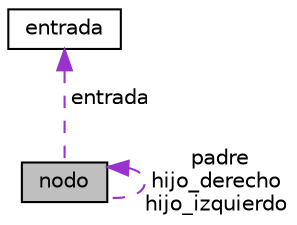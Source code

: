 digraph "nodo"
{
  edge [fontname="Helvetica",fontsize="10",labelfontname="Helvetica",labelfontsize="10"];
  node [fontname="Helvetica",fontsize="10",shape=record];
  Node1 [label="nodo",height=0.2,width=0.4,color="black", fillcolor="grey75", style="filled", fontcolor="black"];
  Node2 -> Node1 [dir="back",color="darkorchid3",fontsize="10",style="dashed",label=" entrada" ,fontname="Helvetica"];
  Node2 [label="entrada",height=0.2,width=0.4,color="black", fillcolor="white", style="filled",URL="$structentrada.html",tooltip="Entrada almacenada en una cola con prioridad. "];
  Node1 -> Node1 [dir="back",color="darkorchid3",fontsize="10",style="dashed",label=" padre\nhijo_derecho\nhijo_izquierdo" ,fontname="Helvetica"];
}
